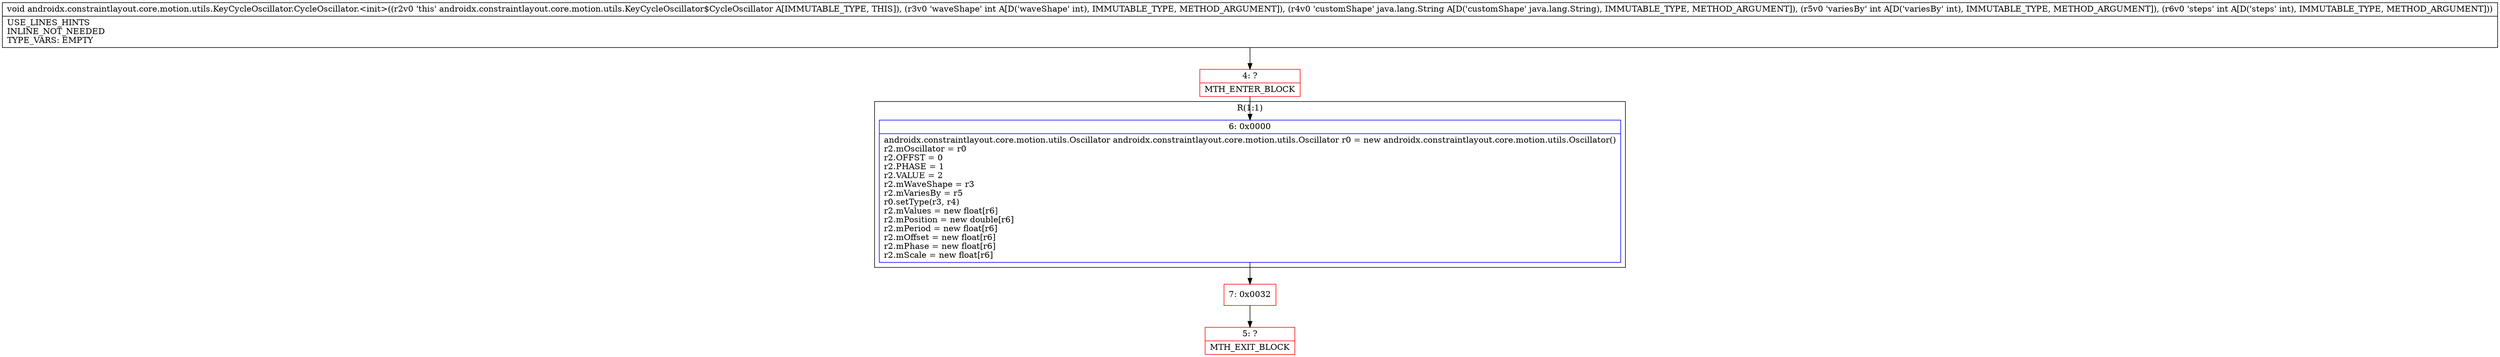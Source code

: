 digraph "CFG forandroidx.constraintlayout.core.motion.utils.KeyCycleOscillator.CycleOscillator.\<init\>(ILjava\/lang\/String;II)V" {
subgraph cluster_Region_415698730 {
label = "R(1:1)";
node [shape=record,color=blue];
Node_6 [shape=record,label="{6\:\ 0x0000|androidx.constraintlayout.core.motion.utils.Oscillator androidx.constraintlayout.core.motion.utils.Oscillator r0 = new androidx.constraintlayout.core.motion.utils.Oscillator()\lr2.mOscillator = r0\lr2.OFFST = 0\lr2.PHASE = 1\lr2.VALUE = 2\lr2.mWaveShape = r3\lr2.mVariesBy = r5\lr0.setType(r3, r4)\lr2.mValues = new float[r6]\lr2.mPosition = new double[r6]\lr2.mPeriod = new float[r6]\lr2.mOffset = new float[r6]\lr2.mPhase = new float[r6]\lr2.mScale = new float[r6]\l}"];
}
Node_4 [shape=record,color=red,label="{4\:\ ?|MTH_ENTER_BLOCK\l}"];
Node_7 [shape=record,color=red,label="{7\:\ 0x0032}"];
Node_5 [shape=record,color=red,label="{5\:\ ?|MTH_EXIT_BLOCK\l}"];
MethodNode[shape=record,label="{void androidx.constraintlayout.core.motion.utils.KeyCycleOscillator.CycleOscillator.\<init\>((r2v0 'this' androidx.constraintlayout.core.motion.utils.KeyCycleOscillator$CycleOscillator A[IMMUTABLE_TYPE, THIS]), (r3v0 'waveShape' int A[D('waveShape' int), IMMUTABLE_TYPE, METHOD_ARGUMENT]), (r4v0 'customShape' java.lang.String A[D('customShape' java.lang.String), IMMUTABLE_TYPE, METHOD_ARGUMENT]), (r5v0 'variesBy' int A[D('variesBy' int), IMMUTABLE_TYPE, METHOD_ARGUMENT]), (r6v0 'steps' int A[D('steps' int), IMMUTABLE_TYPE, METHOD_ARGUMENT]))  | USE_LINES_HINTS\lINLINE_NOT_NEEDED\lTYPE_VARS: EMPTY\l}"];
MethodNode -> Node_4;Node_6 -> Node_7;
Node_4 -> Node_6;
Node_7 -> Node_5;
}

